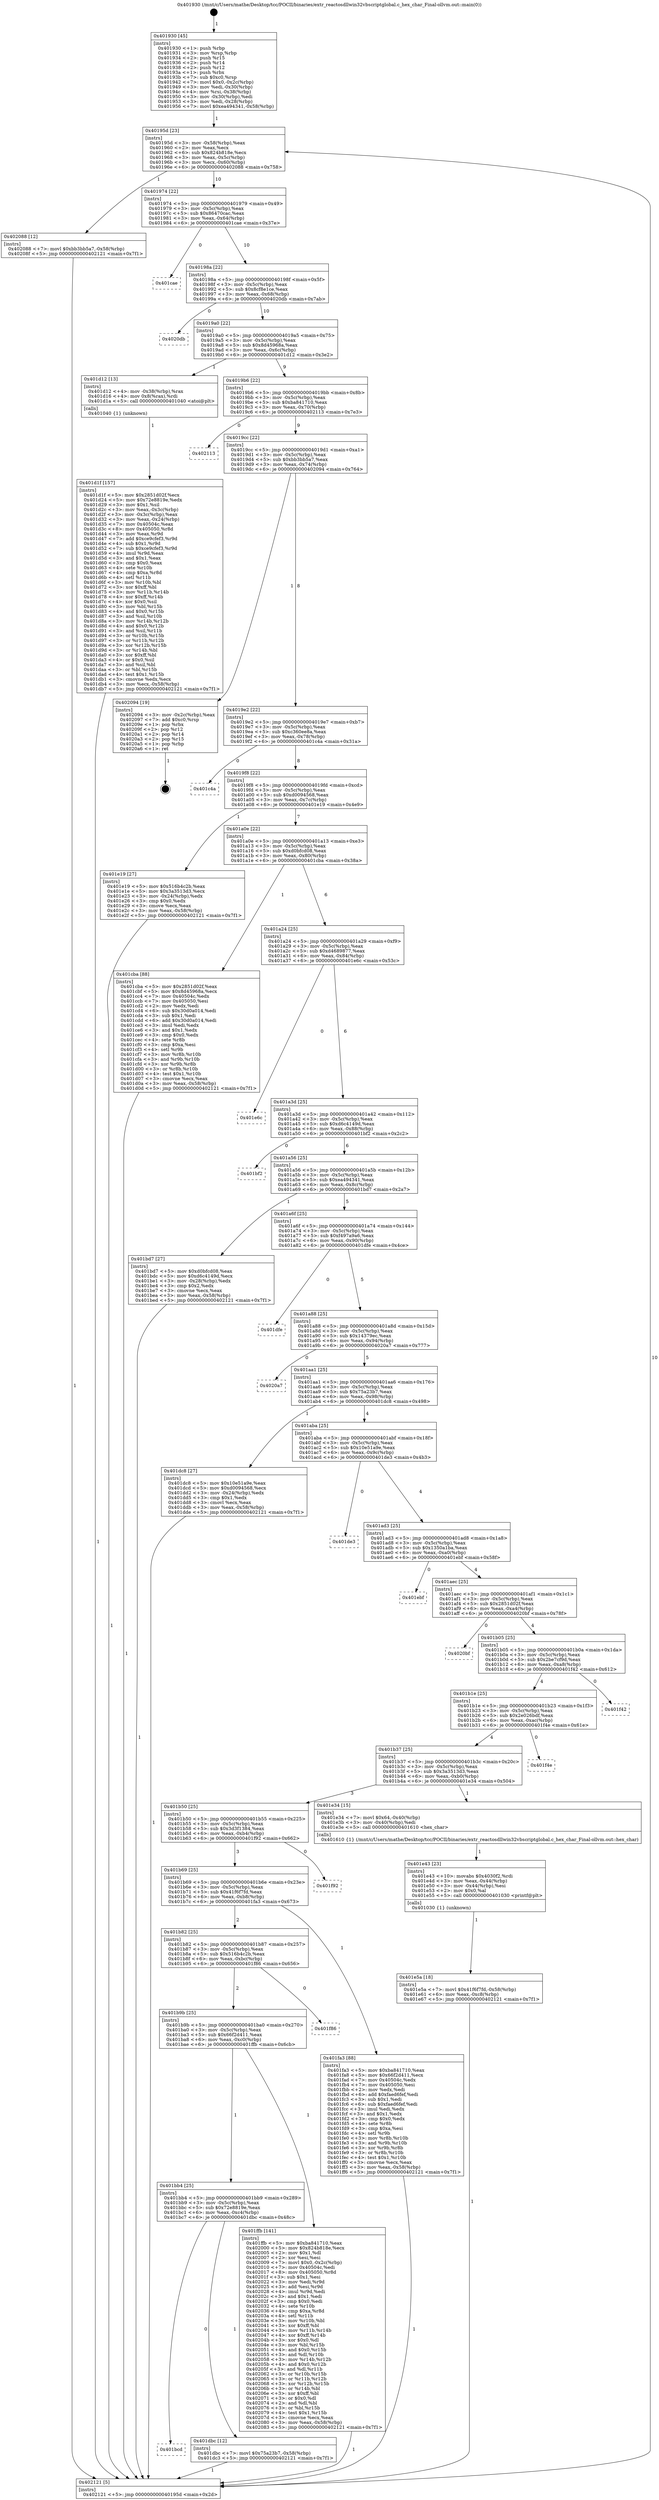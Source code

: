 digraph "0x401930" {
  label = "0x401930 (/mnt/c/Users/mathe/Desktop/tcc/POCII/binaries/extr_reactosdllwin32vbscriptglobal.c_hex_char_Final-ollvm.out::main(0))"
  labelloc = "t"
  node[shape=record]

  Entry [label="",width=0.3,height=0.3,shape=circle,fillcolor=black,style=filled]
  "0x40195d" [label="{
     0x40195d [23]\l
     | [instrs]\l
     &nbsp;&nbsp;0x40195d \<+3\>: mov -0x58(%rbp),%eax\l
     &nbsp;&nbsp;0x401960 \<+2\>: mov %eax,%ecx\l
     &nbsp;&nbsp;0x401962 \<+6\>: sub $0x824b818e,%ecx\l
     &nbsp;&nbsp;0x401968 \<+3\>: mov %eax,-0x5c(%rbp)\l
     &nbsp;&nbsp;0x40196b \<+3\>: mov %ecx,-0x60(%rbp)\l
     &nbsp;&nbsp;0x40196e \<+6\>: je 0000000000402088 \<main+0x758\>\l
  }"]
  "0x402088" [label="{
     0x402088 [12]\l
     | [instrs]\l
     &nbsp;&nbsp;0x402088 \<+7\>: movl $0xbb3bb5a7,-0x58(%rbp)\l
     &nbsp;&nbsp;0x40208f \<+5\>: jmp 0000000000402121 \<main+0x7f1\>\l
  }"]
  "0x401974" [label="{
     0x401974 [22]\l
     | [instrs]\l
     &nbsp;&nbsp;0x401974 \<+5\>: jmp 0000000000401979 \<main+0x49\>\l
     &nbsp;&nbsp;0x401979 \<+3\>: mov -0x5c(%rbp),%eax\l
     &nbsp;&nbsp;0x40197c \<+5\>: sub $0x86470cac,%eax\l
     &nbsp;&nbsp;0x401981 \<+3\>: mov %eax,-0x64(%rbp)\l
     &nbsp;&nbsp;0x401984 \<+6\>: je 0000000000401cae \<main+0x37e\>\l
  }"]
  Exit [label="",width=0.3,height=0.3,shape=circle,fillcolor=black,style=filled,peripheries=2]
  "0x401cae" [label="{
     0x401cae\l
  }", style=dashed]
  "0x40198a" [label="{
     0x40198a [22]\l
     | [instrs]\l
     &nbsp;&nbsp;0x40198a \<+5\>: jmp 000000000040198f \<main+0x5f\>\l
     &nbsp;&nbsp;0x40198f \<+3\>: mov -0x5c(%rbp),%eax\l
     &nbsp;&nbsp;0x401992 \<+5\>: sub $0x8cf8e1ce,%eax\l
     &nbsp;&nbsp;0x401997 \<+3\>: mov %eax,-0x68(%rbp)\l
     &nbsp;&nbsp;0x40199a \<+6\>: je 00000000004020db \<main+0x7ab\>\l
  }"]
  "0x401e5a" [label="{
     0x401e5a [18]\l
     | [instrs]\l
     &nbsp;&nbsp;0x401e5a \<+7\>: movl $0x41f6f7fd,-0x58(%rbp)\l
     &nbsp;&nbsp;0x401e61 \<+6\>: mov %eax,-0xc8(%rbp)\l
     &nbsp;&nbsp;0x401e67 \<+5\>: jmp 0000000000402121 \<main+0x7f1\>\l
  }"]
  "0x4020db" [label="{
     0x4020db\l
  }", style=dashed]
  "0x4019a0" [label="{
     0x4019a0 [22]\l
     | [instrs]\l
     &nbsp;&nbsp;0x4019a0 \<+5\>: jmp 00000000004019a5 \<main+0x75\>\l
     &nbsp;&nbsp;0x4019a5 \<+3\>: mov -0x5c(%rbp),%eax\l
     &nbsp;&nbsp;0x4019a8 \<+5\>: sub $0x8d45968a,%eax\l
     &nbsp;&nbsp;0x4019ad \<+3\>: mov %eax,-0x6c(%rbp)\l
     &nbsp;&nbsp;0x4019b0 \<+6\>: je 0000000000401d12 \<main+0x3e2\>\l
  }"]
  "0x401e43" [label="{
     0x401e43 [23]\l
     | [instrs]\l
     &nbsp;&nbsp;0x401e43 \<+10\>: movabs $0x4030f2,%rdi\l
     &nbsp;&nbsp;0x401e4d \<+3\>: mov %eax,-0x44(%rbp)\l
     &nbsp;&nbsp;0x401e50 \<+3\>: mov -0x44(%rbp),%esi\l
     &nbsp;&nbsp;0x401e53 \<+2\>: mov $0x0,%al\l
     &nbsp;&nbsp;0x401e55 \<+5\>: call 0000000000401030 \<printf@plt\>\l
     | [calls]\l
     &nbsp;&nbsp;0x401030 \{1\} (unknown)\l
  }"]
  "0x401d12" [label="{
     0x401d12 [13]\l
     | [instrs]\l
     &nbsp;&nbsp;0x401d12 \<+4\>: mov -0x38(%rbp),%rax\l
     &nbsp;&nbsp;0x401d16 \<+4\>: mov 0x8(%rax),%rdi\l
     &nbsp;&nbsp;0x401d1a \<+5\>: call 0000000000401040 \<atoi@plt\>\l
     | [calls]\l
     &nbsp;&nbsp;0x401040 \{1\} (unknown)\l
  }"]
  "0x4019b6" [label="{
     0x4019b6 [22]\l
     | [instrs]\l
     &nbsp;&nbsp;0x4019b6 \<+5\>: jmp 00000000004019bb \<main+0x8b\>\l
     &nbsp;&nbsp;0x4019bb \<+3\>: mov -0x5c(%rbp),%eax\l
     &nbsp;&nbsp;0x4019be \<+5\>: sub $0xba841710,%eax\l
     &nbsp;&nbsp;0x4019c3 \<+3\>: mov %eax,-0x70(%rbp)\l
     &nbsp;&nbsp;0x4019c6 \<+6\>: je 0000000000402113 \<main+0x7e3\>\l
  }"]
  "0x401bcd" [label="{
     0x401bcd\l
  }", style=dashed]
  "0x402113" [label="{
     0x402113\l
  }", style=dashed]
  "0x4019cc" [label="{
     0x4019cc [22]\l
     | [instrs]\l
     &nbsp;&nbsp;0x4019cc \<+5\>: jmp 00000000004019d1 \<main+0xa1\>\l
     &nbsp;&nbsp;0x4019d1 \<+3\>: mov -0x5c(%rbp),%eax\l
     &nbsp;&nbsp;0x4019d4 \<+5\>: sub $0xbb3bb5a7,%eax\l
     &nbsp;&nbsp;0x4019d9 \<+3\>: mov %eax,-0x74(%rbp)\l
     &nbsp;&nbsp;0x4019dc \<+6\>: je 0000000000402094 \<main+0x764\>\l
  }"]
  "0x401dbc" [label="{
     0x401dbc [12]\l
     | [instrs]\l
     &nbsp;&nbsp;0x401dbc \<+7\>: movl $0x75a23b7,-0x58(%rbp)\l
     &nbsp;&nbsp;0x401dc3 \<+5\>: jmp 0000000000402121 \<main+0x7f1\>\l
  }"]
  "0x402094" [label="{
     0x402094 [19]\l
     | [instrs]\l
     &nbsp;&nbsp;0x402094 \<+3\>: mov -0x2c(%rbp),%eax\l
     &nbsp;&nbsp;0x402097 \<+7\>: add $0xc0,%rsp\l
     &nbsp;&nbsp;0x40209e \<+1\>: pop %rbx\l
     &nbsp;&nbsp;0x40209f \<+2\>: pop %r12\l
     &nbsp;&nbsp;0x4020a1 \<+2\>: pop %r14\l
     &nbsp;&nbsp;0x4020a3 \<+2\>: pop %r15\l
     &nbsp;&nbsp;0x4020a5 \<+1\>: pop %rbp\l
     &nbsp;&nbsp;0x4020a6 \<+1\>: ret\l
  }"]
  "0x4019e2" [label="{
     0x4019e2 [22]\l
     | [instrs]\l
     &nbsp;&nbsp;0x4019e2 \<+5\>: jmp 00000000004019e7 \<main+0xb7\>\l
     &nbsp;&nbsp;0x4019e7 \<+3\>: mov -0x5c(%rbp),%eax\l
     &nbsp;&nbsp;0x4019ea \<+5\>: sub $0xc360ee8a,%eax\l
     &nbsp;&nbsp;0x4019ef \<+3\>: mov %eax,-0x78(%rbp)\l
     &nbsp;&nbsp;0x4019f2 \<+6\>: je 0000000000401c4a \<main+0x31a\>\l
  }"]
  "0x401bb4" [label="{
     0x401bb4 [25]\l
     | [instrs]\l
     &nbsp;&nbsp;0x401bb4 \<+5\>: jmp 0000000000401bb9 \<main+0x289\>\l
     &nbsp;&nbsp;0x401bb9 \<+3\>: mov -0x5c(%rbp),%eax\l
     &nbsp;&nbsp;0x401bbc \<+5\>: sub $0x72e8819e,%eax\l
     &nbsp;&nbsp;0x401bc1 \<+6\>: mov %eax,-0xc4(%rbp)\l
     &nbsp;&nbsp;0x401bc7 \<+6\>: je 0000000000401dbc \<main+0x48c\>\l
  }"]
  "0x401c4a" [label="{
     0x401c4a\l
  }", style=dashed]
  "0x4019f8" [label="{
     0x4019f8 [22]\l
     | [instrs]\l
     &nbsp;&nbsp;0x4019f8 \<+5\>: jmp 00000000004019fd \<main+0xcd\>\l
     &nbsp;&nbsp;0x4019fd \<+3\>: mov -0x5c(%rbp),%eax\l
     &nbsp;&nbsp;0x401a00 \<+5\>: sub $0xd0094568,%eax\l
     &nbsp;&nbsp;0x401a05 \<+3\>: mov %eax,-0x7c(%rbp)\l
     &nbsp;&nbsp;0x401a08 \<+6\>: je 0000000000401e19 \<main+0x4e9\>\l
  }"]
  "0x401ffb" [label="{
     0x401ffb [141]\l
     | [instrs]\l
     &nbsp;&nbsp;0x401ffb \<+5\>: mov $0xba841710,%eax\l
     &nbsp;&nbsp;0x402000 \<+5\>: mov $0x824b818e,%ecx\l
     &nbsp;&nbsp;0x402005 \<+2\>: mov $0x1,%dl\l
     &nbsp;&nbsp;0x402007 \<+2\>: xor %esi,%esi\l
     &nbsp;&nbsp;0x402009 \<+7\>: movl $0x0,-0x2c(%rbp)\l
     &nbsp;&nbsp;0x402010 \<+7\>: mov 0x40504c,%edi\l
     &nbsp;&nbsp;0x402017 \<+8\>: mov 0x405050,%r8d\l
     &nbsp;&nbsp;0x40201f \<+3\>: sub $0x1,%esi\l
     &nbsp;&nbsp;0x402022 \<+3\>: mov %edi,%r9d\l
     &nbsp;&nbsp;0x402025 \<+3\>: add %esi,%r9d\l
     &nbsp;&nbsp;0x402028 \<+4\>: imul %r9d,%edi\l
     &nbsp;&nbsp;0x40202c \<+3\>: and $0x1,%edi\l
     &nbsp;&nbsp;0x40202f \<+3\>: cmp $0x0,%edi\l
     &nbsp;&nbsp;0x402032 \<+4\>: sete %r10b\l
     &nbsp;&nbsp;0x402036 \<+4\>: cmp $0xa,%r8d\l
     &nbsp;&nbsp;0x40203a \<+4\>: setl %r11b\l
     &nbsp;&nbsp;0x40203e \<+3\>: mov %r10b,%bl\l
     &nbsp;&nbsp;0x402041 \<+3\>: xor $0xff,%bl\l
     &nbsp;&nbsp;0x402044 \<+3\>: mov %r11b,%r14b\l
     &nbsp;&nbsp;0x402047 \<+4\>: xor $0xff,%r14b\l
     &nbsp;&nbsp;0x40204b \<+3\>: xor $0x0,%dl\l
     &nbsp;&nbsp;0x40204e \<+3\>: mov %bl,%r15b\l
     &nbsp;&nbsp;0x402051 \<+4\>: and $0x0,%r15b\l
     &nbsp;&nbsp;0x402055 \<+3\>: and %dl,%r10b\l
     &nbsp;&nbsp;0x402058 \<+3\>: mov %r14b,%r12b\l
     &nbsp;&nbsp;0x40205b \<+4\>: and $0x0,%r12b\l
     &nbsp;&nbsp;0x40205f \<+3\>: and %dl,%r11b\l
     &nbsp;&nbsp;0x402062 \<+3\>: or %r10b,%r15b\l
     &nbsp;&nbsp;0x402065 \<+3\>: or %r11b,%r12b\l
     &nbsp;&nbsp;0x402068 \<+3\>: xor %r12b,%r15b\l
     &nbsp;&nbsp;0x40206b \<+3\>: or %r14b,%bl\l
     &nbsp;&nbsp;0x40206e \<+3\>: xor $0xff,%bl\l
     &nbsp;&nbsp;0x402071 \<+3\>: or $0x0,%dl\l
     &nbsp;&nbsp;0x402074 \<+2\>: and %dl,%bl\l
     &nbsp;&nbsp;0x402076 \<+3\>: or %bl,%r15b\l
     &nbsp;&nbsp;0x402079 \<+4\>: test $0x1,%r15b\l
     &nbsp;&nbsp;0x40207d \<+3\>: cmovne %ecx,%eax\l
     &nbsp;&nbsp;0x402080 \<+3\>: mov %eax,-0x58(%rbp)\l
     &nbsp;&nbsp;0x402083 \<+5\>: jmp 0000000000402121 \<main+0x7f1\>\l
  }"]
  "0x401e19" [label="{
     0x401e19 [27]\l
     | [instrs]\l
     &nbsp;&nbsp;0x401e19 \<+5\>: mov $0x516b4c2b,%eax\l
     &nbsp;&nbsp;0x401e1e \<+5\>: mov $0x3a3513d3,%ecx\l
     &nbsp;&nbsp;0x401e23 \<+3\>: mov -0x24(%rbp),%edx\l
     &nbsp;&nbsp;0x401e26 \<+3\>: cmp $0x0,%edx\l
     &nbsp;&nbsp;0x401e29 \<+3\>: cmove %ecx,%eax\l
     &nbsp;&nbsp;0x401e2c \<+3\>: mov %eax,-0x58(%rbp)\l
     &nbsp;&nbsp;0x401e2f \<+5\>: jmp 0000000000402121 \<main+0x7f1\>\l
  }"]
  "0x401a0e" [label="{
     0x401a0e [22]\l
     | [instrs]\l
     &nbsp;&nbsp;0x401a0e \<+5\>: jmp 0000000000401a13 \<main+0xe3\>\l
     &nbsp;&nbsp;0x401a13 \<+3\>: mov -0x5c(%rbp),%eax\l
     &nbsp;&nbsp;0x401a16 \<+5\>: sub $0xd0bfcd08,%eax\l
     &nbsp;&nbsp;0x401a1b \<+3\>: mov %eax,-0x80(%rbp)\l
     &nbsp;&nbsp;0x401a1e \<+6\>: je 0000000000401cba \<main+0x38a\>\l
  }"]
  "0x401b9b" [label="{
     0x401b9b [25]\l
     | [instrs]\l
     &nbsp;&nbsp;0x401b9b \<+5\>: jmp 0000000000401ba0 \<main+0x270\>\l
     &nbsp;&nbsp;0x401ba0 \<+3\>: mov -0x5c(%rbp),%eax\l
     &nbsp;&nbsp;0x401ba3 \<+5\>: sub $0x66f2d411,%eax\l
     &nbsp;&nbsp;0x401ba8 \<+6\>: mov %eax,-0xc0(%rbp)\l
     &nbsp;&nbsp;0x401bae \<+6\>: je 0000000000401ffb \<main+0x6cb\>\l
  }"]
  "0x401cba" [label="{
     0x401cba [88]\l
     | [instrs]\l
     &nbsp;&nbsp;0x401cba \<+5\>: mov $0x2851d02f,%eax\l
     &nbsp;&nbsp;0x401cbf \<+5\>: mov $0x8d45968a,%ecx\l
     &nbsp;&nbsp;0x401cc4 \<+7\>: mov 0x40504c,%edx\l
     &nbsp;&nbsp;0x401ccb \<+7\>: mov 0x405050,%esi\l
     &nbsp;&nbsp;0x401cd2 \<+2\>: mov %edx,%edi\l
     &nbsp;&nbsp;0x401cd4 \<+6\>: sub $0x30d0a014,%edi\l
     &nbsp;&nbsp;0x401cda \<+3\>: sub $0x1,%edi\l
     &nbsp;&nbsp;0x401cdd \<+6\>: add $0x30d0a014,%edi\l
     &nbsp;&nbsp;0x401ce3 \<+3\>: imul %edi,%edx\l
     &nbsp;&nbsp;0x401ce6 \<+3\>: and $0x1,%edx\l
     &nbsp;&nbsp;0x401ce9 \<+3\>: cmp $0x0,%edx\l
     &nbsp;&nbsp;0x401cec \<+4\>: sete %r8b\l
     &nbsp;&nbsp;0x401cf0 \<+3\>: cmp $0xa,%esi\l
     &nbsp;&nbsp;0x401cf3 \<+4\>: setl %r9b\l
     &nbsp;&nbsp;0x401cf7 \<+3\>: mov %r8b,%r10b\l
     &nbsp;&nbsp;0x401cfa \<+3\>: and %r9b,%r10b\l
     &nbsp;&nbsp;0x401cfd \<+3\>: xor %r9b,%r8b\l
     &nbsp;&nbsp;0x401d00 \<+3\>: or %r8b,%r10b\l
     &nbsp;&nbsp;0x401d03 \<+4\>: test $0x1,%r10b\l
     &nbsp;&nbsp;0x401d07 \<+3\>: cmovne %ecx,%eax\l
     &nbsp;&nbsp;0x401d0a \<+3\>: mov %eax,-0x58(%rbp)\l
     &nbsp;&nbsp;0x401d0d \<+5\>: jmp 0000000000402121 \<main+0x7f1\>\l
  }"]
  "0x401a24" [label="{
     0x401a24 [25]\l
     | [instrs]\l
     &nbsp;&nbsp;0x401a24 \<+5\>: jmp 0000000000401a29 \<main+0xf9\>\l
     &nbsp;&nbsp;0x401a29 \<+3\>: mov -0x5c(%rbp),%eax\l
     &nbsp;&nbsp;0x401a2c \<+5\>: sub $0xd4689877,%eax\l
     &nbsp;&nbsp;0x401a31 \<+6\>: mov %eax,-0x84(%rbp)\l
     &nbsp;&nbsp;0x401a37 \<+6\>: je 0000000000401e6c \<main+0x53c\>\l
  }"]
  "0x401f86" [label="{
     0x401f86\l
  }", style=dashed]
  "0x401e6c" [label="{
     0x401e6c\l
  }", style=dashed]
  "0x401a3d" [label="{
     0x401a3d [25]\l
     | [instrs]\l
     &nbsp;&nbsp;0x401a3d \<+5\>: jmp 0000000000401a42 \<main+0x112\>\l
     &nbsp;&nbsp;0x401a42 \<+3\>: mov -0x5c(%rbp),%eax\l
     &nbsp;&nbsp;0x401a45 \<+5\>: sub $0xd6c4149d,%eax\l
     &nbsp;&nbsp;0x401a4a \<+6\>: mov %eax,-0x88(%rbp)\l
     &nbsp;&nbsp;0x401a50 \<+6\>: je 0000000000401bf2 \<main+0x2c2\>\l
  }"]
  "0x401b82" [label="{
     0x401b82 [25]\l
     | [instrs]\l
     &nbsp;&nbsp;0x401b82 \<+5\>: jmp 0000000000401b87 \<main+0x257\>\l
     &nbsp;&nbsp;0x401b87 \<+3\>: mov -0x5c(%rbp),%eax\l
     &nbsp;&nbsp;0x401b8a \<+5\>: sub $0x516b4c2b,%eax\l
     &nbsp;&nbsp;0x401b8f \<+6\>: mov %eax,-0xbc(%rbp)\l
     &nbsp;&nbsp;0x401b95 \<+6\>: je 0000000000401f86 \<main+0x656\>\l
  }"]
  "0x401bf2" [label="{
     0x401bf2\l
  }", style=dashed]
  "0x401a56" [label="{
     0x401a56 [25]\l
     | [instrs]\l
     &nbsp;&nbsp;0x401a56 \<+5\>: jmp 0000000000401a5b \<main+0x12b\>\l
     &nbsp;&nbsp;0x401a5b \<+3\>: mov -0x5c(%rbp),%eax\l
     &nbsp;&nbsp;0x401a5e \<+5\>: sub $0xea494341,%eax\l
     &nbsp;&nbsp;0x401a63 \<+6\>: mov %eax,-0x8c(%rbp)\l
     &nbsp;&nbsp;0x401a69 \<+6\>: je 0000000000401bd7 \<main+0x2a7\>\l
  }"]
  "0x401fa3" [label="{
     0x401fa3 [88]\l
     | [instrs]\l
     &nbsp;&nbsp;0x401fa3 \<+5\>: mov $0xba841710,%eax\l
     &nbsp;&nbsp;0x401fa8 \<+5\>: mov $0x66f2d411,%ecx\l
     &nbsp;&nbsp;0x401fad \<+7\>: mov 0x40504c,%edx\l
     &nbsp;&nbsp;0x401fb4 \<+7\>: mov 0x405050,%esi\l
     &nbsp;&nbsp;0x401fbb \<+2\>: mov %edx,%edi\l
     &nbsp;&nbsp;0x401fbd \<+6\>: add $0xfaed6fef,%edi\l
     &nbsp;&nbsp;0x401fc3 \<+3\>: sub $0x1,%edi\l
     &nbsp;&nbsp;0x401fc6 \<+6\>: sub $0xfaed6fef,%edi\l
     &nbsp;&nbsp;0x401fcc \<+3\>: imul %edi,%edx\l
     &nbsp;&nbsp;0x401fcf \<+3\>: and $0x1,%edx\l
     &nbsp;&nbsp;0x401fd2 \<+3\>: cmp $0x0,%edx\l
     &nbsp;&nbsp;0x401fd5 \<+4\>: sete %r8b\l
     &nbsp;&nbsp;0x401fd9 \<+3\>: cmp $0xa,%esi\l
     &nbsp;&nbsp;0x401fdc \<+4\>: setl %r9b\l
     &nbsp;&nbsp;0x401fe0 \<+3\>: mov %r8b,%r10b\l
     &nbsp;&nbsp;0x401fe3 \<+3\>: and %r9b,%r10b\l
     &nbsp;&nbsp;0x401fe6 \<+3\>: xor %r9b,%r8b\l
     &nbsp;&nbsp;0x401fe9 \<+3\>: or %r8b,%r10b\l
     &nbsp;&nbsp;0x401fec \<+4\>: test $0x1,%r10b\l
     &nbsp;&nbsp;0x401ff0 \<+3\>: cmovne %ecx,%eax\l
     &nbsp;&nbsp;0x401ff3 \<+3\>: mov %eax,-0x58(%rbp)\l
     &nbsp;&nbsp;0x401ff6 \<+5\>: jmp 0000000000402121 \<main+0x7f1\>\l
  }"]
  "0x401bd7" [label="{
     0x401bd7 [27]\l
     | [instrs]\l
     &nbsp;&nbsp;0x401bd7 \<+5\>: mov $0xd0bfcd08,%eax\l
     &nbsp;&nbsp;0x401bdc \<+5\>: mov $0xd6c4149d,%ecx\l
     &nbsp;&nbsp;0x401be1 \<+3\>: mov -0x28(%rbp),%edx\l
     &nbsp;&nbsp;0x401be4 \<+3\>: cmp $0x2,%edx\l
     &nbsp;&nbsp;0x401be7 \<+3\>: cmovne %ecx,%eax\l
     &nbsp;&nbsp;0x401bea \<+3\>: mov %eax,-0x58(%rbp)\l
     &nbsp;&nbsp;0x401bed \<+5\>: jmp 0000000000402121 \<main+0x7f1\>\l
  }"]
  "0x401a6f" [label="{
     0x401a6f [25]\l
     | [instrs]\l
     &nbsp;&nbsp;0x401a6f \<+5\>: jmp 0000000000401a74 \<main+0x144\>\l
     &nbsp;&nbsp;0x401a74 \<+3\>: mov -0x5c(%rbp),%eax\l
     &nbsp;&nbsp;0x401a77 \<+5\>: sub $0xf497a9a6,%eax\l
     &nbsp;&nbsp;0x401a7c \<+6\>: mov %eax,-0x90(%rbp)\l
     &nbsp;&nbsp;0x401a82 \<+6\>: je 0000000000401dfe \<main+0x4ce\>\l
  }"]
  "0x402121" [label="{
     0x402121 [5]\l
     | [instrs]\l
     &nbsp;&nbsp;0x402121 \<+5\>: jmp 000000000040195d \<main+0x2d\>\l
  }"]
  "0x401930" [label="{
     0x401930 [45]\l
     | [instrs]\l
     &nbsp;&nbsp;0x401930 \<+1\>: push %rbp\l
     &nbsp;&nbsp;0x401931 \<+3\>: mov %rsp,%rbp\l
     &nbsp;&nbsp;0x401934 \<+2\>: push %r15\l
     &nbsp;&nbsp;0x401936 \<+2\>: push %r14\l
     &nbsp;&nbsp;0x401938 \<+2\>: push %r12\l
     &nbsp;&nbsp;0x40193a \<+1\>: push %rbx\l
     &nbsp;&nbsp;0x40193b \<+7\>: sub $0xc0,%rsp\l
     &nbsp;&nbsp;0x401942 \<+7\>: movl $0x0,-0x2c(%rbp)\l
     &nbsp;&nbsp;0x401949 \<+3\>: mov %edi,-0x30(%rbp)\l
     &nbsp;&nbsp;0x40194c \<+4\>: mov %rsi,-0x38(%rbp)\l
     &nbsp;&nbsp;0x401950 \<+3\>: mov -0x30(%rbp),%edi\l
     &nbsp;&nbsp;0x401953 \<+3\>: mov %edi,-0x28(%rbp)\l
     &nbsp;&nbsp;0x401956 \<+7\>: movl $0xea494341,-0x58(%rbp)\l
  }"]
  "0x401d1f" [label="{
     0x401d1f [157]\l
     | [instrs]\l
     &nbsp;&nbsp;0x401d1f \<+5\>: mov $0x2851d02f,%ecx\l
     &nbsp;&nbsp;0x401d24 \<+5\>: mov $0x72e8819e,%edx\l
     &nbsp;&nbsp;0x401d29 \<+3\>: mov $0x1,%sil\l
     &nbsp;&nbsp;0x401d2c \<+3\>: mov %eax,-0x3c(%rbp)\l
     &nbsp;&nbsp;0x401d2f \<+3\>: mov -0x3c(%rbp),%eax\l
     &nbsp;&nbsp;0x401d32 \<+3\>: mov %eax,-0x24(%rbp)\l
     &nbsp;&nbsp;0x401d35 \<+7\>: mov 0x40504c,%eax\l
     &nbsp;&nbsp;0x401d3c \<+8\>: mov 0x405050,%r8d\l
     &nbsp;&nbsp;0x401d44 \<+3\>: mov %eax,%r9d\l
     &nbsp;&nbsp;0x401d47 \<+7\>: add $0xce9cfef3,%r9d\l
     &nbsp;&nbsp;0x401d4e \<+4\>: sub $0x1,%r9d\l
     &nbsp;&nbsp;0x401d52 \<+7\>: sub $0xce9cfef3,%r9d\l
     &nbsp;&nbsp;0x401d59 \<+4\>: imul %r9d,%eax\l
     &nbsp;&nbsp;0x401d5d \<+3\>: and $0x1,%eax\l
     &nbsp;&nbsp;0x401d60 \<+3\>: cmp $0x0,%eax\l
     &nbsp;&nbsp;0x401d63 \<+4\>: sete %r10b\l
     &nbsp;&nbsp;0x401d67 \<+4\>: cmp $0xa,%r8d\l
     &nbsp;&nbsp;0x401d6b \<+4\>: setl %r11b\l
     &nbsp;&nbsp;0x401d6f \<+3\>: mov %r10b,%bl\l
     &nbsp;&nbsp;0x401d72 \<+3\>: xor $0xff,%bl\l
     &nbsp;&nbsp;0x401d75 \<+3\>: mov %r11b,%r14b\l
     &nbsp;&nbsp;0x401d78 \<+4\>: xor $0xff,%r14b\l
     &nbsp;&nbsp;0x401d7c \<+4\>: xor $0x0,%sil\l
     &nbsp;&nbsp;0x401d80 \<+3\>: mov %bl,%r15b\l
     &nbsp;&nbsp;0x401d83 \<+4\>: and $0x0,%r15b\l
     &nbsp;&nbsp;0x401d87 \<+3\>: and %sil,%r10b\l
     &nbsp;&nbsp;0x401d8a \<+3\>: mov %r14b,%r12b\l
     &nbsp;&nbsp;0x401d8d \<+4\>: and $0x0,%r12b\l
     &nbsp;&nbsp;0x401d91 \<+3\>: and %sil,%r11b\l
     &nbsp;&nbsp;0x401d94 \<+3\>: or %r10b,%r15b\l
     &nbsp;&nbsp;0x401d97 \<+3\>: or %r11b,%r12b\l
     &nbsp;&nbsp;0x401d9a \<+3\>: xor %r12b,%r15b\l
     &nbsp;&nbsp;0x401d9d \<+3\>: or %r14b,%bl\l
     &nbsp;&nbsp;0x401da0 \<+3\>: xor $0xff,%bl\l
     &nbsp;&nbsp;0x401da3 \<+4\>: or $0x0,%sil\l
     &nbsp;&nbsp;0x401da7 \<+3\>: and %sil,%bl\l
     &nbsp;&nbsp;0x401daa \<+3\>: or %bl,%r15b\l
     &nbsp;&nbsp;0x401dad \<+4\>: test $0x1,%r15b\l
     &nbsp;&nbsp;0x401db1 \<+3\>: cmovne %edx,%ecx\l
     &nbsp;&nbsp;0x401db4 \<+3\>: mov %ecx,-0x58(%rbp)\l
     &nbsp;&nbsp;0x401db7 \<+5\>: jmp 0000000000402121 \<main+0x7f1\>\l
  }"]
  "0x401b69" [label="{
     0x401b69 [25]\l
     | [instrs]\l
     &nbsp;&nbsp;0x401b69 \<+5\>: jmp 0000000000401b6e \<main+0x23e\>\l
     &nbsp;&nbsp;0x401b6e \<+3\>: mov -0x5c(%rbp),%eax\l
     &nbsp;&nbsp;0x401b71 \<+5\>: sub $0x41f6f7fd,%eax\l
     &nbsp;&nbsp;0x401b76 \<+6\>: mov %eax,-0xb8(%rbp)\l
     &nbsp;&nbsp;0x401b7c \<+6\>: je 0000000000401fa3 \<main+0x673\>\l
  }"]
  "0x401dfe" [label="{
     0x401dfe\l
  }", style=dashed]
  "0x401a88" [label="{
     0x401a88 [25]\l
     | [instrs]\l
     &nbsp;&nbsp;0x401a88 \<+5\>: jmp 0000000000401a8d \<main+0x15d\>\l
     &nbsp;&nbsp;0x401a8d \<+3\>: mov -0x5c(%rbp),%eax\l
     &nbsp;&nbsp;0x401a90 \<+5\>: sub $0x14379ec,%eax\l
     &nbsp;&nbsp;0x401a95 \<+6\>: mov %eax,-0x94(%rbp)\l
     &nbsp;&nbsp;0x401a9b \<+6\>: je 00000000004020a7 \<main+0x777\>\l
  }"]
  "0x401f92" [label="{
     0x401f92\l
  }", style=dashed]
  "0x4020a7" [label="{
     0x4020a7\l
  }", style=dashed]
  "0x401aa1" [label="{
     0x401aa1 [25]\l
     | [instrs]\l
     &nbsp;&nbsp;0x401aa1 \<+5\>: jmp 0000000000401aa6 \<main+0x176\>\l
     &nbsp;&nbsp;0x401aa6 \<+3\>: mov -0x5c(%rbp),%eax\l
     &nbsp;&nbsp;0x401aa9 \<+5\>: sub $0x75a23b7,%eax\l
     &nbsp;&nbsp;0x401aae \<+6\>: mov %eax,-0x98(%rbp)\l
     &nbsp;&nbsp;0x401ab4 \<+6\>: je 0000000000401dc8 \<main+0x498\>\l
  }"]
  "0x401b50" [label="{
     0x401b50 [25]\l
     | [instrs]\l
     &nbsp;&nbsp;0x401b50 \<+5\>: jmp 0000000000401b55 \<main+0x225\>\l
     &nbsp;&nbsp;0x401b55 \<+3\>: mov -0x5c(%rbp),%eax\l
     &nbsp;&nbsp;0x401b58 \<+5\>: sub $0x3d3f1384,%eax\l
     &nbsp;&nbsp;0x401b5d \<+6\>: mov %eax,-0xb4(%rbp)\l
     &nbsp;&nbsp;0x401b63 \<+6\>: je 0000000000401f92 \<main+0x662\>\l
  }"]
  "0x401dc8" [label="{
     0x401dc8 [27]\l
     | [instrs]\l
     &nbsp;&nbsp;0x401dc8 \<+5\>: mov $0x10e51a9e,%eax\l
     &nbsp;&nbsp;0x401dcd \<+5\>: mov $0xd0094568,%ecx\l
     &nbsp;&nbsp;0x401dd2 \<+3\>: mov -0x24(%rbp),%edx\l
     &nbsp;&nbsp;0x401dd5 \<+3\>: cmp $0x1,%edx\l
     &nbsp;&nbsp;0x401dd8 \<+3\>: cmovl %ecx,%eax\l
     &nbsp;&nbsp;0x401ddb \<+3\>: mov %eax,-0x58(%rbp)\l
     &nbsp;&nbsp;0x401dde \<+5\>: jmp 0000000000402121 \<main+0x7f1\>\l
  }"]
  "0x401aba" [label="{
     0x401aba [25]\l
     | [instrs]\l
     &nbsp;&nbsp;0x401aba \<+5\>: jmp 0000000000401abf \<main+0x18f\>\l
     &nbsp;&nbsp;0x401abf \<+3\>: mov -0x5c(%rbp),%eax\l
     &nbsp;&nbsp;0x401ac2 \<+5\>: sub $0x10e51a9e,%eax\l
     &nbsp;&nbsp;0x401ac7 \<+6\>: mov %eax,-0x9c(%rbp)\l
     &nbsp;&nbsp;0x401acd \<+6\>: je 0000000000401de3 \<main+0x4b3\>\l
  }"]
  "0x401e34" [label="{
     0x401e34 [15]\l
     | [instrs]\l
     &nbsp;&nbsp;0x401e34 \<+7\>: movl $0x64,-0x40(%rbp)\l
     &nbsp;&nbsp;0x401e3b \<+3\>: mov -0x40(%rbp),%edi\l
     &nbsp;&nbsp;0x401e3e \<+5\>: call 0000000000401610 \<hex_char\>\l
     | [calls]\l
     &nbsp;&nbsp;0x401610 \{1\} (/mnt/c/Users/mathe/Desktop/tcc/POCII/binaries/extr_reactosdllwin32vbscriptglobal.c_hex_char_Final-ollvm.out::hex_char)\l
  }"]
  "0x401de3" [label="{
     0x401de3\l
  }", style=dashed]
  "0x401ad3" [label="{
     0x401ad3 [25]\l
     | [instrs]\l
     &nbsp;&nbsp;0x401ad3 \<+5\>: jmp 0000000000401ad8 \<main+0x1a8\>\l
     &nbsp;&nbsp;0x401ad8 \<+3\>: mov -0x5c(%rbp),%eax\l
     &nbsp;&nbsp;0x401adb \<+5\>: sub $0x1350a1ba,%eax\l
     &nbsp;&nbsp;0x401ae0 \<+6\>: mov %eax,-0xa0(%rbp)\l
     &nbsp;&nbsp;0x401ae6 \<+6\>: je 0000000000401ebf \<main+0x58f\>\l
  }"]
  "0x401b37" [label="{
     0x401b37 [25]\l
     | [instrs]\l
     &nbsp;&nbsp;0x401b37 \<+5\>: jmp 0000000000401b3c \<main+0x20c\>\l
     &nbsp;&nbsp;0x401b3c \<+3\>: mov -0x5c(%rbp),%eax\l
     &nbsp;&nbsp;0x401b3f \<+5\>: sub $0x3a3513d3,%eax\l
     &nbsp;&nbsp;0x401b44 \<+6\>: mov %eax,-0xb0(%rbp)\l
     &nbsp;&nbsp;0x401b4a \<+6\>: je 0000000000401e34 \<main+0x504\>\l
  }"]
  "0x401ebf" [label="{
     0x401ebf\l
  }", style=dashed]
  "0x401aec" [label="{
     0x401aec [25]\l
     | [instrs]\l
     &nbsp;&nbsp;0x401aec \<+5\>: jmp 0000000000401af1 \<main+0x1c1\>\l
     &nbsp;&nbsp;0x401af1 \<+3\>: mov -0x5c(%rbp),%eax\l
     &nbsp;&nbsp;0x401af4 \<+5\>: sub $0x2851d02f,%eax\l
     &nbsp;&nbsp;0x401af9 \<+6\>: mov %eax,-0xa4(%rbp)\l
     &nbsp;&nbsp;0x401aff \<+6\>: je 00000000004020bf \<main+0x78f\>\l
  }"]
  "0x401f4e" [label="{
     0x401f4e\l
  }", style=dashed]
  "0x4020bf" [label="{
     0x4020bf\l
  }", style=dashed]
  "0x401b05" [label="{
     0x401b05 [25]\l
     | [instrs]\l
     &nbsp;&nbsp;0x401b05 \<+5\>: jmp 0000000000401b0a \<main+0x1da\>\l
     &nbsp;&nbsp;0x401b0a \<+3\>: mov -0x5c(%rbp),%eax\l
     &nbsp;&nbsp;0x401b0d \<+5\>: sub $0x2be7cf9d,%eax\l
     &nbsp;&nbsp;0x401b12 \<+6\>: mov %eax,-0xa8(%rbp)\l
     &nbsp;&nbsp;0x401b18 \<+6\>: je 0000000000401f42 \<main+0x612\>\l
  }"]
  "0x401b1e" [label="{
     0x401b1e [25]\l
     | [instrs]\l
     &nbsp;&nbsp;0x401b1e \<+5\>: jmp 0000000000401b23 \<main+0x1f3\>\l
     &nbsp;&nbsp;0x401b23 \<+3\>: mov -0x5c(%rbp),%eax\l
     &nbsp;&nbsp;0x401b26 \<+5\>: sub $0x2e026bdf,%eax\l
     &nbsp;&nbsp;0x401b2b \<+6\>: mov %eax,-0xac(%rbp)\l
     &nbsp;&nbsp;0x401b31 \<+6\>: je 0000000000401f4e \<main+0x61e\>\l
  }"]
  "0x401f42" [label="{
     0x401f42\l
  }", style=dashed]
  Entry -> "0x401930" [label=" 1"]
  "0x40195d" -> "0x402088" [label=" 1"]
  "0x40195d" -> "0x401974" [label=" 10"]
  "0x402094" -> Exit [label=" 1"]
  "0x401974" -> "0x401cae" [label=" 0"]
  "0x401974" -> "0x40198a" [label=" 10"]
  "0x402088" -> "0x402121" [label=" 1"]
  "0x40198a" -> "0x4020db" [label=" 0"]
  "0x40198a" -> "0x4019a0" [label=" 10"]
  "0x401ffb" -> "0x402121" [label=" 1"]
  "0x4019a0" -> "0x401d12" [label=" 1"]
  "0x4019a0" -> "0x4019b6" [label=" 9"]
  "0x401fa3" -> "0x402121" [label=" 1"]
  "0x4019b6" -> "0x402113" [label=" 0"]
  "0x4019b6" -> "0x4019cc" [label=" 9"]
  "0x401e5a" -> "0x402121" [label=" 1"]
  "0x4019cc" -> "0x402094" [label=" 1"]
  "0x4019cc" -> "0x4019e2" [label=" 8"]
  "0x401e43" -> "0x401e5a" [label=" 1"]
  "0x4019e2" -> "0x401c4a" [label=" 0"]
  "0x4019e2" -> "0x4019f8" [label=" 8"]
  "0x401e19" -> "0x402121" [label=" 1"]
  "0x4019f8" -> "0x401e19" [label=" 1"]
  "0x4019f8" -> "0x401a0e" [label=" 7"]
  "0x401dc8" -> "0x402121" [label=" 1"]
  "0x401a0e" -> "0x401cba" [label=" 1"]
  "0x401a0e" -> "0x401a24" [label=" 6"]
  "0x401bb4" -> "0x401bcd" [label=" 0"]
  "0x401a24" -> "0x401e6c" [label=" 0"]
  "0x401a24" -> "0x401a3d" [label=" 6"]
  "0x401bb4" -> "0x401dbc" [label=" 1"]
  "0x401a3d" -> "0x401bf2" [label=" 0"]
  "0x401a3d" -> "0x401a56" [label=" 6"]
  "0x401b9b" -> "0x401bb4" [label=" 1"]
  "0x401a56" -> "0x401bd7" [label=" 1"]
  "0x401a56" -> "0x401a6f" [label=" 5"]
  "0x401bd7" -> "0x402121" [label=" 1"]
  "0x401930" -> "0x40195d" [label=" 1"]
  "0x402121" -> "0x40195d" [label=" 10"]
  "0x401cba" -> "0x402121" [label=" 1"]
  "0x401d12" -> "0x401d1f" [label=" 1"]
  "0x401d1f" -> "0x402121" [label=" 1"]
  "0x401b9b" -> "0x401ffb" [label=" 1"]
  "0x401a6f" -> "0x401dfe" [label=" 0"]
  "0x401a6f" -> "0x401a88" [label=" 5"]
  "0x401b82" -> "0x401b9b" [label=" 2"]
  "0x401a88" -> "0x4020a7" [label=" 0"]
  "0x401a88" -> "0x401aa1" [label=" 5"]
  "0x401b82" -> "0x401f86" [label=" 0"]
  "0x401aa1" -> "0x401dc8" [label=" 1"]
  "0x401aa1" -> "0x401aba" [label=" 4"]
  "0x401b69" -> "0x401b82" [label=" 2"]
  "0x401aba" -> "0x401de3" [label=" 0"]
  "0x401aba" -> "0x401ad3" [label=" 4"]
  "0x401b69" -> "0x401fa3" [label=" 1"]
  "0x401ad3" -> "0x401ebf" [label=" 0"]
  "0x401ad3" -> "0x401aec" [label=" 4"]
  "0x401b50" -> "0x401b69" [label=" 3"]
  "0x401aec" -> "0x4020bf" [label=" 0"]
  "0x401aec" -> "0x401b05" [label=" 4"]
  "0x401b50" -> "0x401f92" [label=" 0"]
  "0x401b05" -> "0x401f42" [label=" 0"]
  "0x401b05" -> "0x401b1e" [label=" 4"]
  "0x401e34" -> "0x401e43" [label=" 1"]
  "0x401b1e" -> "0x401f4e" [label=" 0"]
  "0x401b1e" -> "0x401b37" [label=" 4"]
  "0x401dbc" -> "0x402121" [label=" 1"]
  "0x401b37" -> "0x401e34" [label=" 1"]
  "0x401b37" -> "0x401b50" [label=" 3"]
}
